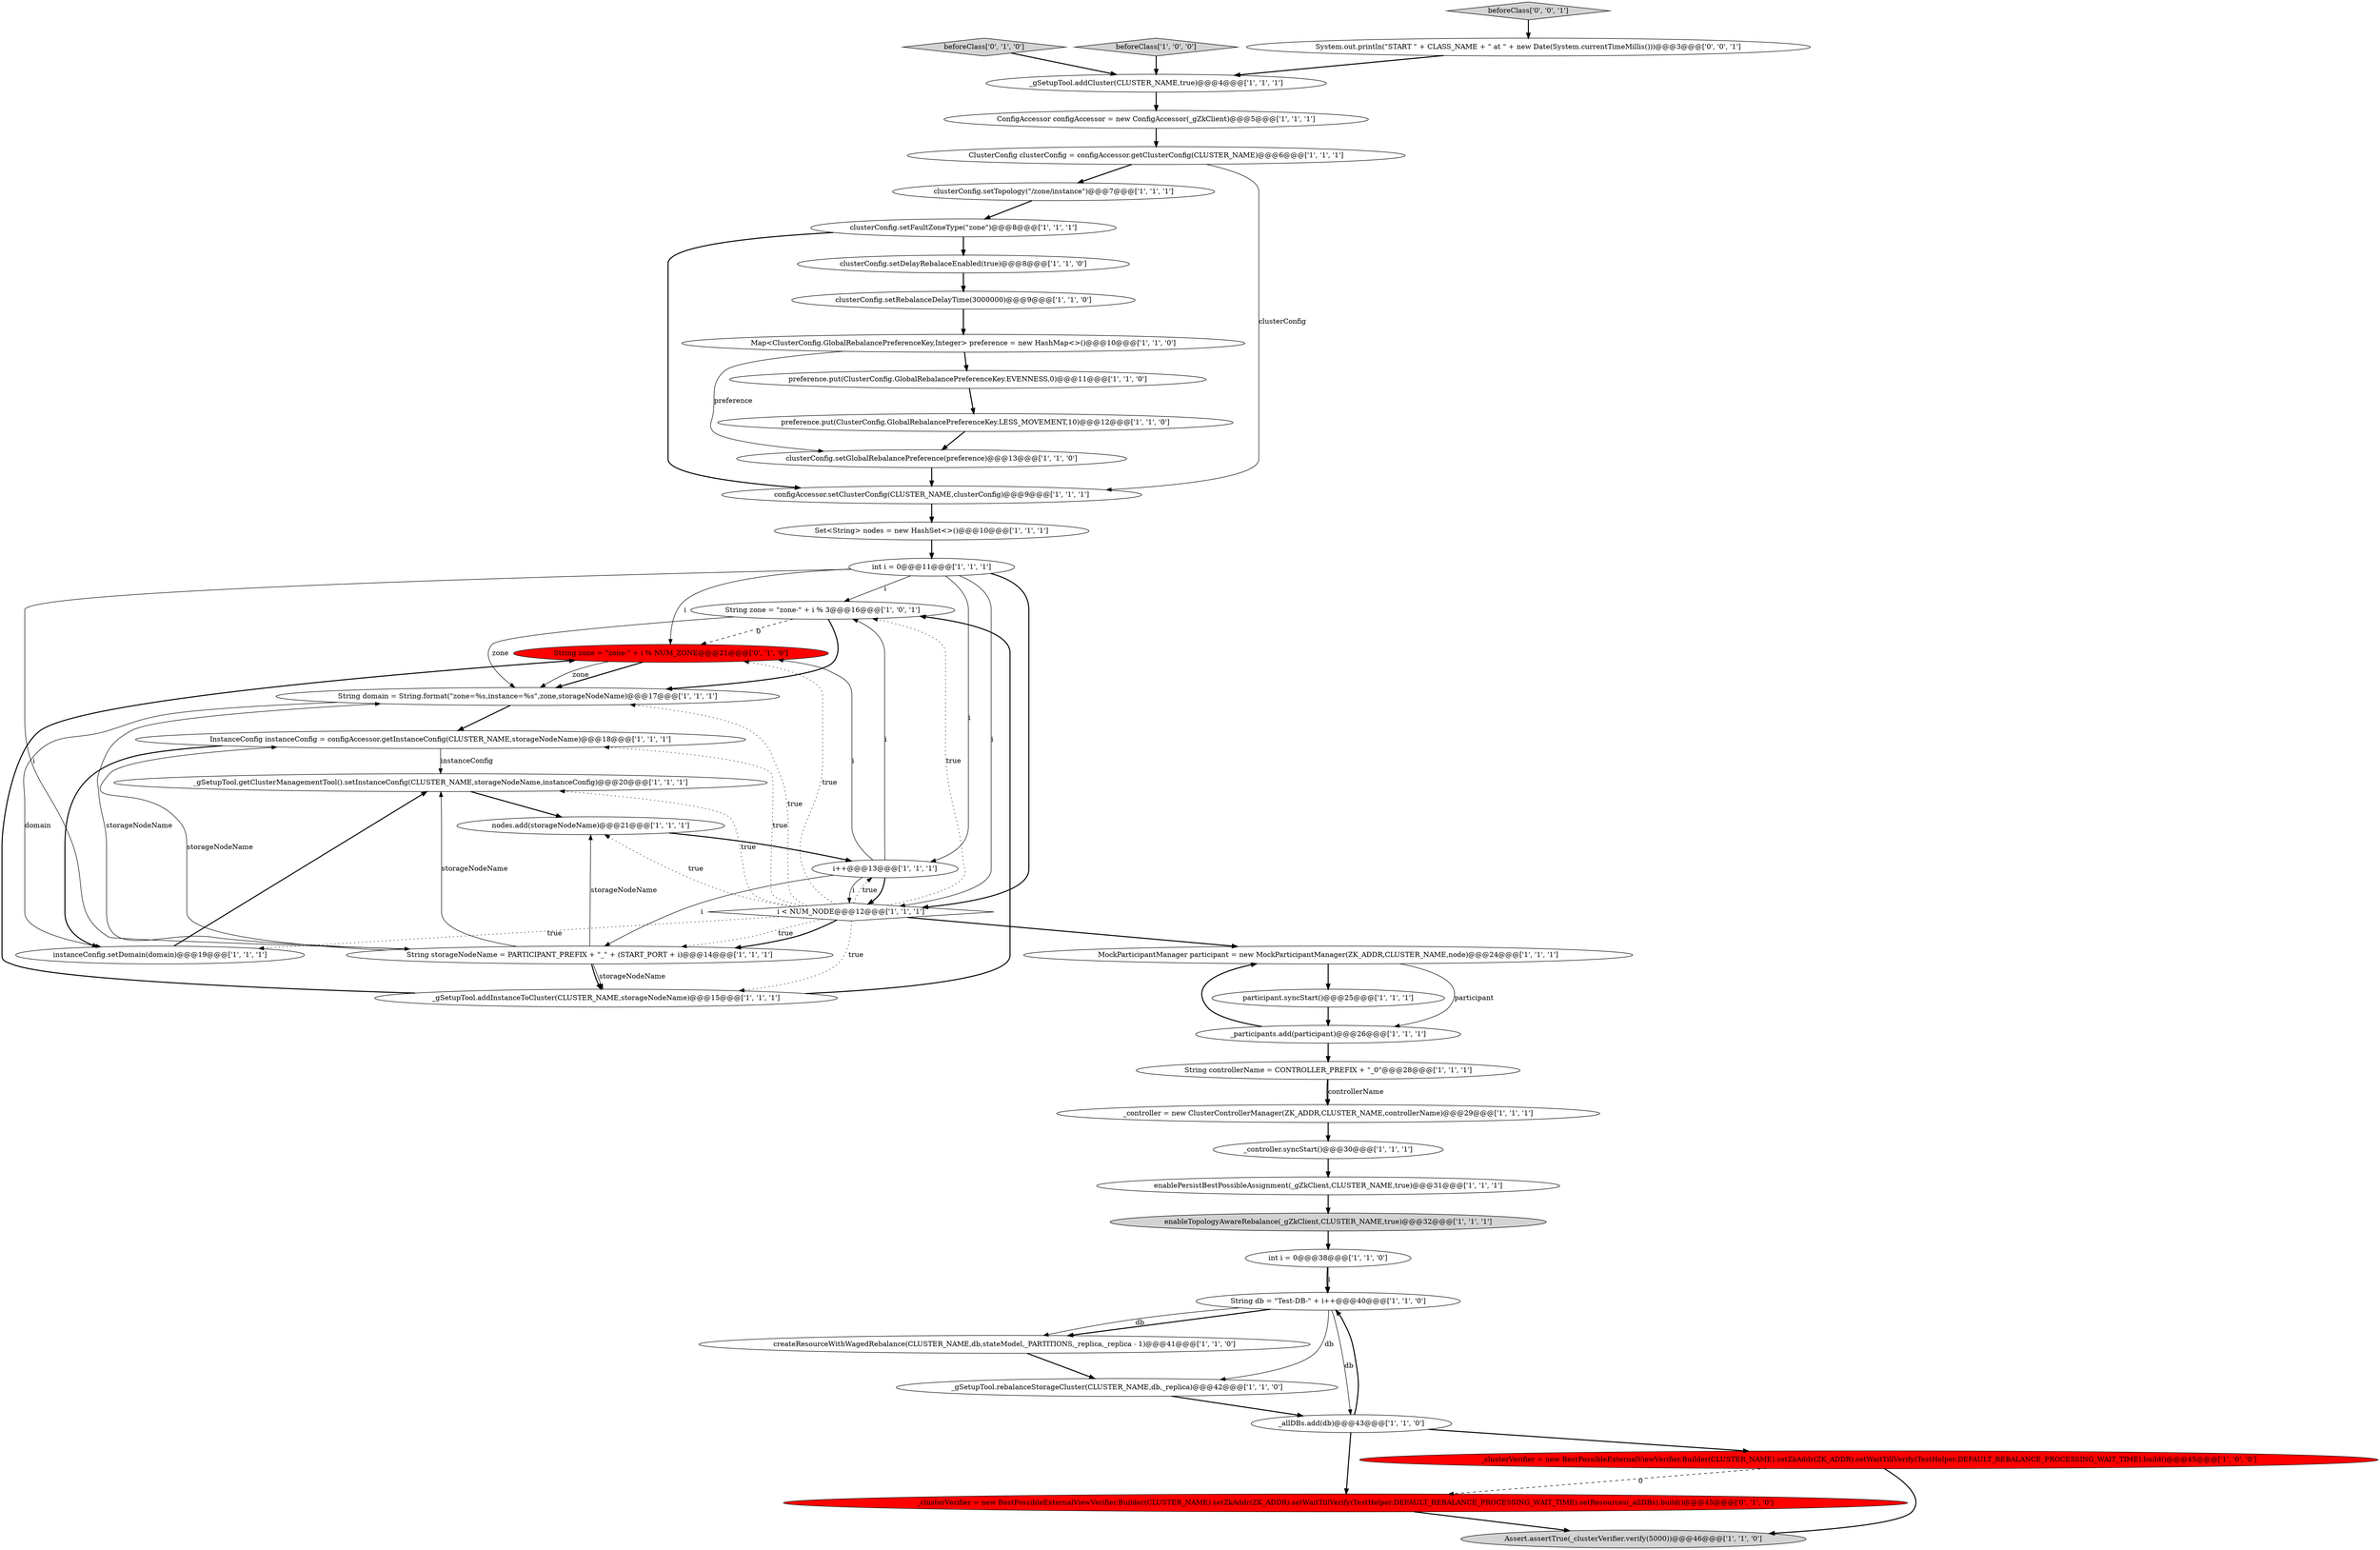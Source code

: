 digraph {
26 [style = filled, label = "configAccessor.setClusterConfig(CLUSTER_NAME,clusterConfig)@@@9@@@['1', '1', '1']", fillcolor = white, shape = ellipse image = "AAA0AAABBB1BBB"];
13 [style = filled, label = "String zone = \"zone-\" + i % 3@@@16@@@['1', '0', '1']", fillcolor = white, shape = ellipse image = "AAA0AAABBB1BBB"];
24 [style = filled, label = "_gSetupTool.getClusterManagementTool().setInstanceConfig(CLUSTER_NAME,storageNodeName,instanceConfig)@@@20@@@['1', '1', '1']", fillcolor = white, shape = ellipse image = "AAA0AAABBB1BBB"];
8 [style = filled, label = "clusterConfig.setFaultZoneType(\"zone\")@@@8@@@['1', '1', '1']", fillcolor = white, shape = ellipse image = "AAA0AAABBB1BBB"];
40 [style = filled, label = "beforeClass['0', '1', '0']", fillcolor = lightgray, shape = diamond image = "AAA0AAABBB2BBB"];
9 [style = filled, label = "i < NUM_NODE@@@12@@@['1', '1', '1']", fillcolor = white, shape = diamond image = "AAA0AAABBB1BBB"];
22 [style = filled, label = "InstanceConfig instanceConfig = configAccessor.getInstanceConfig(CLUSTER_NAME,storageNodeName)@@@18@@@['1', '1', '1']", fillcolor = white, shape = ellipse image = "AAA0AAABBB1BBB"];
32 [style = filled, label = "_gSetupTool.addInstanceToCluster(CLUSTER_NAME,storageNodeName)@@@15@@@['1', '1', '1']", fillcolor = white, shape = ellipse image = "AAA0AAABBB1BBB"];
2 [style = filled, label = "_controller = new ClusterControllerManager(ZK_ADDR,CLUSTER_NAME,controllerName)@@@29@@@['1', '1', '1']", fillcolor = white, shape = ellipse image = "AAA0AAABBB1BBB"];
42 [style = filled, label = "String zone = \"zone-\" + i % NUM_ZONE@@@21@@@['0', '1', '0']", fillcolor = red, shape = ellipse image = "AAA1AAABBB2BBB"];
21 [style = filled, label = "Set<String> nodes = new HashSet<>()@@@10@@@['1', '1', '1']", fillcolor = white, shape = ellipse image = "AAA0AAABBB1BBB"];
1 [style = filled, label = "i++@@@13@@@['1', '1', '1']", fillcolor = white, shape = ellipse image = "AAA0AAABBB1BBB"];
33 [style = filled, label = "int i = 0@@@38@@@['1', '1', '0']", fillcolor = white, shape = ellipse image = "AAA0AAABBB1BBB"];
11 [style = filled, label = "nodes.add(storageNodeName)@@@21@@@['1', '1', '1']", fillcolor = white, shape = ellipse image = "AAA0AAABBB1BBB"];
7 [style = filled, label = "beforeClass['1', '0', '0']", fillcolor = lightgray, shape = diamond image = "AAA0AAABBB1BBB"];
20 [style = filled, label = "preference.put(ClusterConfig.GlobalRebalancePreferenceKey.EVENNESS,0)@@@11@@@['1', '1', '0']", fillcolor = white, shape = ellipse image = "AAA0AAABBB1BBB"];
38 [style = filled, label = "_participants.add(participant)@@@26@@@['1', '1', '1']", fillcolor = white, shape = ellipse image = "AAA0AAABBB1BBB"];
5 [style = filled, label = "enableTopologyAwareRebalance(_gZkClient,CLUSTER_NAME,true)@@@32@@@['1', '1', '1']", fillcolor = lightgray, shape = ellipse image = "AAA0AAABBB1BBB"];
31 [style = filled, label = "String domain = String.format(\"zone=%s,instance=%s\",zone,storageNodeName)@@@17@@@['1', '1', '1']", fillcolor = white, shape = ellipse image = "AAA0AAABBB1BBB"];
19 [style = filled, label = "MockParticipantManager participant = new MockParticipantManager(ZK_ADDR,CLUSTER_NAME,node)@@@24@@@['1', '1', '1']", fillcolor = white, shape = ellipse image = "AAA0AAABBB1BBB"];
30 [style = filled, label = "Map<ClusterConfig.GlobalRebalancePreferenceKey,Integer> preference = new HashMap<>()@@@10@@@['1', '1', '0']", fillcolor = white, shape = ellipse image = "AAA0AAABBB1BBB"];
0 [style = filled, label = "int i = 0@@@11@@@['1', '1', '1']", fillcolor = white, shape = ellipse image = "AAA0AAABBB1BBB"];
10 [style = filled, label = "clusterConfig.setRebalanceDelayTime(3000000)@@@9@@@['1', '1', '0']", fillcolor = white, shape = ellipse image = "AAA0AAABBB1BBB"];
14 [style = filled, label = "_gSetupTool.addCluster(CLUSTER_NAME,true)@@@4@@@['1', '1', '1']", fillcolor = white, shape = ellipse image = "AAA0AAABBB1BBB"];
12 [style = filled, label = "Assert.assertTrue(_clusterVerifier.verify(5000))@@@46@@@['1', '1', '0']", fillcolor = lightgray, shape = ellipse image = "AAA0AAABBB1BBB"];
27 [style = filled, label = "instanceConfig.setDomain(domain)@@@19@@@['1', '1', '1']", fillcolor = white, shape = ellipse image = "AAA0AAABBB1BBB"];
23 [style = filled, label = "String storageNodeName = PARTICIPANT_PREFIX + \"_\" + (START_PORT + i)@@@14@@@['1', '1', '1']", fillcolor = white, shape = ellipse image = "AAA0AAABBB1BBB"];
36 [style = filled, label = "_gSetupTool.rebalanceStorageCluster(CLUSTER_NAME,db,_replica)@@@42@@@['1', '1', '0']", fillcolor = white, shape = ellipse image = "AAA0AAABBB1BBB"];
37 [style = filled, label = "preference.put(ClusterConfig.GlobalRebalancePreferenceKey.LESS_MOVEMENT,10)@@@12@@@['1', '1', '0']", fillcolor = white, shape = ellipse image = "AAA0AAABBB1BBB"];
6 [style = filled, label = "ClusterConfig clusterConfig = configAccessor.getClusterConfig(CLUSTER_NAME)@@@6@@@['1', '1', '1']", fillcolor = white, shape = ellipse image = "AAA0AAABBB1BBB"];
28 [style = filled, label = "_allDBs.add(db)@@@43@@@['1', '1', '0']", fillcolor = white, shape = ellipse image = "AAA0AAABBB1BBB"];
29 [style = filled, label = "createResourceWithWagedRebalance(CLUSTER_NAME,db,stateModel,_PARTITIONS,_replica,_replica - 1)@@@41@@@['1', '1', '0']", fillcolor = white, shape = ellipse image = "AAA0AAABBB1BBB"];
41 [style = filled, label = "_clusterVerifier = new BestPossibleExternalViewVerifier.Builder(CLUSTER_NAME).setZkAddr(ZK_ADDR).setWaitTillVerify(TestHelper.DEFAULT_REBALANCE_PROCESSING_WAIT_TIME).setResources(_allDBs).build()@@@45@@@['0', '1', '0']", fillcolor = red, shape = ellipse image = "AAA1AAABBB2BBB"];
34 [style = filled, label = "clusterConfig.setGlobalRebalancePreference(preference)@@@13@@@['1', '1', '0']", fillcolor = white, shape = ellipse image = "AAA0AAABBB1BBB"];
16 [style = filled, label = "participant.syncStart()@@@25@@@['1', '1', '1']", fillcolor = white, shape = ellipse image = "AAA0AAABBB1BBB"];
35 [style = filled, label = "_controller.syncStart()@@@30@@@['1', '1', '1']", fillcolor = white, shape = ellipse image = "AAA0AAABBB1BBB"];
3 [style = filled, label = "_clusterVerifier = new BestPossibleExternalViewVerifier.Builder(CLUSTER_NAME).setZkAddr(ZK_ADDR).setWaitTillVerify(TestHelper.DEFAULT_REBALANCE_PROCESSING_WAIT_TIME).build()@@@45@@@['1', '0', '0']", fillcolor = red, shape = ellipse image = "AAA1AAABBB1BBB"];
44 [style = filled, label = "System.out.println(\"START \" + CLASS_NAME + \" at \" + new Date(System.currentTimeMillis()))@@@3@@@['0', '0', '1']", fillcolor = white, shape = ellipse image = "AAA0AAABBB3BBB"];
17 [style = filled, label = "enablePersistBestPossibleAssignment(_gZkClient,CLUSTER_NAME,true)@@@31@@@['1', '1', '1']", fillcolor = white, shape = ellipse image = "AAA0AAABBB1BBB"];
25 [style = filled, label = "ConfigAccessor configAccessor = new ConfigAccessor(_gZkClient)@@@5@@@['1', '1', '1']", fillcolor = white, shape = ellipse image = "AAA0AAABBB1BBB"];
39 [style = filled, label = "String controllerName = CONTROLLER_PREFIX + \"_0\"@@@28@@@['1', '1', '1']", fillcolor = white, shape = ellipse image = "AAA0AAABBB1BBB"];
43 [style = filled, label = "beforeClass['0', '0', '1']", fillcolor = lightgray, shape = diamond image = "AAA0AAABBB3BBB"];
15 [style = filled, label = "String db = \"Test-DB-\" + i++@@@40@@@['1', '1', '0']", fillcolor = white, shape = ellipse image = "AAA0AAABBB1BBB"];
18 [style = filled, label = "clusterConfig.setDelayRebalaceEnabled(true)@@@8@@@['1', '1', '0']", fillcolor = white, shape = ellipse image = "AAA0AAABBB1BBB"];
4 [style = filled, label = "clusterConfig.setTopology(\"/zone/instance\")@@@7@@@['1', '1', '1']", fillcolor = white, shape = ellipse image = "AAA0AAABBB1BBB"];
2->35 [style = bold, label=""];
3->41 [style = dashed, label="0"];
14->25 [style = bold, label=""];
15->28 [style = solid, label="db"];
30->34 [style = solid, label="preference"];
30->20 [style = bold, label=""];
36->28 [style = bold, label=""];
25->6 [style = bold, label=""];
38->39 [style = bold, label=""];
7->14 [style = bold, label=""];
0->42 [style = solid, label="i"];
34->26 [style = bold, label=""];
24->11 [style = bold, label=""];
20->37 [style = bold, label=""];
19->38 [style = solid, label="participant"];
4->8 [style = bold, label=""];
28->3 [style = bold, label=""];
13->31 [style = bold, label=""];
31->27 [style = solid, label="domain"];
23->11 [style = solid, label="storageNodeName"];
43->44 [style = bold, label=""];
1->13 [style = solid, label="i"];
9->32 [style = dotted, label="true"];
29->36 [style = bold, label=""];
13->42 [style = dashed, label="0"];
17->5 [style = bold, label=""];
21->0 [style = bold, label=""];
5->33 [style = bold, label=""];
33->15 [style = bold, label=""];
6->26 [style = solid, label="clusterConfig"];
8->18 [style = bold, label=""];
9->31 [style = dotted, label="true"];
42->31 [style = bold, label=""];
9->42 [style = dotted, label="true"];
6->4 [style = bold, label=""];
9->24 [style = dotted, label="true"];
9->13 [style = dotted, label="true"];
35->17 [style = bold, label=""];
32->42 [style = bold, label=""];
23->31 [style = solid, label="storageNodeName"];
15->29 [style = bold, label=""];
23->22 [style = solid, label="storageNodeName"];
0->1 [style = solid, label="i"];
1->9 [style = solid, label="i"];
9->11 [style = dotted, label="true"];
23->32 [style = bold, label=""];
1->42 [style = solid, label="i"];
15->29 [style = solid, label="db"];
3->12 [style = bold, label=""];
44->14 [style = bold, label=""];
1->9 [style = bold, label=""];
38->19 [style = bold, label=""];
28->41 [style = bold, label=""];
19->16 [style = bold, label=""];
26->21 [style = bold, label=""];
0->23 [style = solid, label="i"];
1->23 [style = solid, label="i"];
18->10 [style = bold, label=""];
9->23 [style = dotted, label="true"];
39->2 [style = bold, label=""];
9->1 [style = dotted, label="true"];
9->19 [style = bold, label=""];
40->14 [style = bold, label=""];
27->24 [style = bold, label=""];
41->12 [style = bold, label=""];
9->22 [style = dotted, label="true"];
33->15 [style = solid, label="i"];
10->30 [style = bold, label=""];
15->36 [style = solid, label="db"];
23->32 [style = solid, label="storageNodeName"];
23->24 [style = solid, label="storageNodeName"];
0->9 [style = solid, label="i"];
13->31 [style = solid, label="zone"];
0->9 [style = bold, label=""];
28->15 [style = bold, label=""];
31->22 [style = bold, label=""];
42->31 [style = solid, label="zone"];
11->1 [style = bold, label=""];
0->13 [style = solid, label="i"];
9->27 [style = dotted, label="true"];
9->23 [style = bold, label=""];
22->27 [style = bold, label=""];
37->34 [style = bold, label=""];
39->2 [style = solid, label="controllerName"];
32->13 [style = bold, label=""];
16->38 [style = bold, label=""];
22->24 [style = solid, label="instanceConfig"];
8->26 [style = bold, label=""];
}
